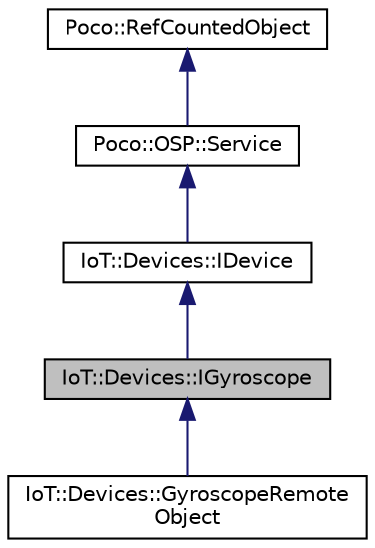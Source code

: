 digraph "IoT::Devices::IGyroscope"
{
 // LATEX_PDF_SIZE
  edge [fontname="Helvetica",fontsize="10",labelfontname="Helvetica",labelfontsize="10"];
  node [fontname="Helvetica",fontsize="10",shape=record];
  Node1 [label="IoT::Devices::IGyroscope",height=0.2,width=0.4,color="black", fillcolor="grey75", style="filled", fontcolor="black",tooltip="The interface for three-axis Gyroscopes."];
  Node2 -> Node1 [dir="back",color="midnightblue",fontsize="10",style="solid"];
  Node2 [label="IoT::Devices::IDevice",height=0.2,width=0.4,color="black", fillcolor="white", style="filled",URL="$classIoT_1_1Devices_1_1IDevice.html",tooltip=" "];
  Node3 -> Node2 [dir="back",color="midnightblue",fontsize="10",style="solid"];
  Node3 [label="Poco::OSP::Service",height=0.2,width=0.4,color="black", fillcolor="white", style="filled",URL="$classPoco_1_1OSP_1_1Service.html",tooltip=" "];
  Node4 -> Node3 [dir="back",color="midnightblue",fontsize="10",style="solid"];
  Node4 [label="Poco::RefCountedObject",height=0.2,width=0.4,color="black", fillcolor="white", style="filled",URL="$classPoco_1_1RefCountedObject.html",tooltip=" "];
  Node1 -> Node5 [dir="back",color="midnightblue",fontsize="10",style="solid"];
  Node5 [label="IoT::Devices::GyroscopeRemote\lObject",height=0.2,width=0.4,color="black", fillcolor="white", style="filled",URL="$classIoT_1_1Devices_1_1GyroscopeRemoteObject.html",tooltip="The interface for three-axis Gyroscopes."];
}
